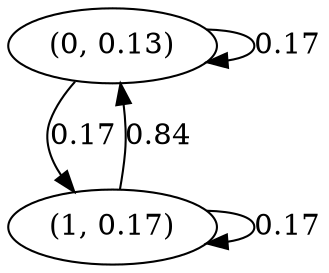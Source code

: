 digraph {
    0 [ label = "(0, 0.13)" ]
    1 [ label = "(1, 0.17)" ]
    0 -> 0 [ label = "0.17" ]
    1 -> 1 [ label = "0.17" ]
    1 -> 0 [ label = "0.84" ]
    0 -> 1 [ label = "0.17" ]
}

